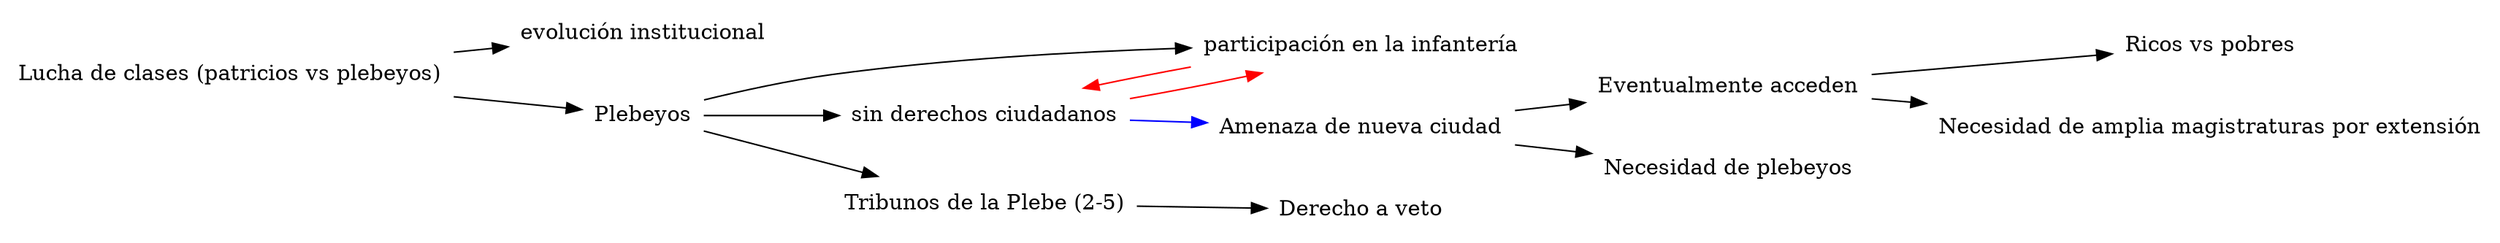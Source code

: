digraph {
  rankdir=LR;
  "Lucha de clases (patricios vs plebeyos)"[shape=box][color=white]
  "evolución institucional"[shape=box][color=white]
  "Plebeyos"[shape=box][color=white]
  "sin derechos ciudadanos"[shape=box][color=white]
  "participación en la infantería"[shape=box][color=white]
  "Tribunos de la Plebe (2-5)"[shape=box][color=white]
  "Derecho a veto"[shape=box][color=white]
  "Eventualmente acceden"[shape=box][color=white]
  "Ricos vs pobres"[shape=box][color=white]
  "Necesidad de amplia magistraturas por extensión"[shape=box][color=white]
  "Amenaza de nueva ciudad"[shape=box][color=white]
  "Necesidad de plebeyos"[shape=box][color=white]
  "Lucha de clases (patricios vs plebeyos)"->"evolución institucional"[color=black]
  "Lucha de clases (patricios vs plebeyos)"->"Plebeyos"[color=black]
  "Plebeyos"->"sin derechos ciudadanos"[color=black]
  "Plebeyos"->"participación en la infantería"[color=black]
  "Plebeyos"->"Tribunos de la Plebe (2-5)"[color=black]
  "Tribunos de la Plebe (2-5)"->"Derecho a veto"[color=black]
  "Eventualmente acceden"->"Ricos vs pobres"[color=black]
  "Eventualmente acceden"->"Necesidad de amplia magistraturas por extensión"[color=black]
  "sin derechos ciudadanos"->"participación en la infantería"[color=red]
  "participación en la infantería"->"sin derechos ciudadanos"[color=red]
  "sin derechos ciudadanos"->"Amenaza de nueva ciudad"[color=blue]
  "Amenaza de nueva ciudad"->"Eventualmente acceden"[color=black]
  "Amenaza de nueva ciudad"->"Necesidad de plebeyos"[color=black]
}